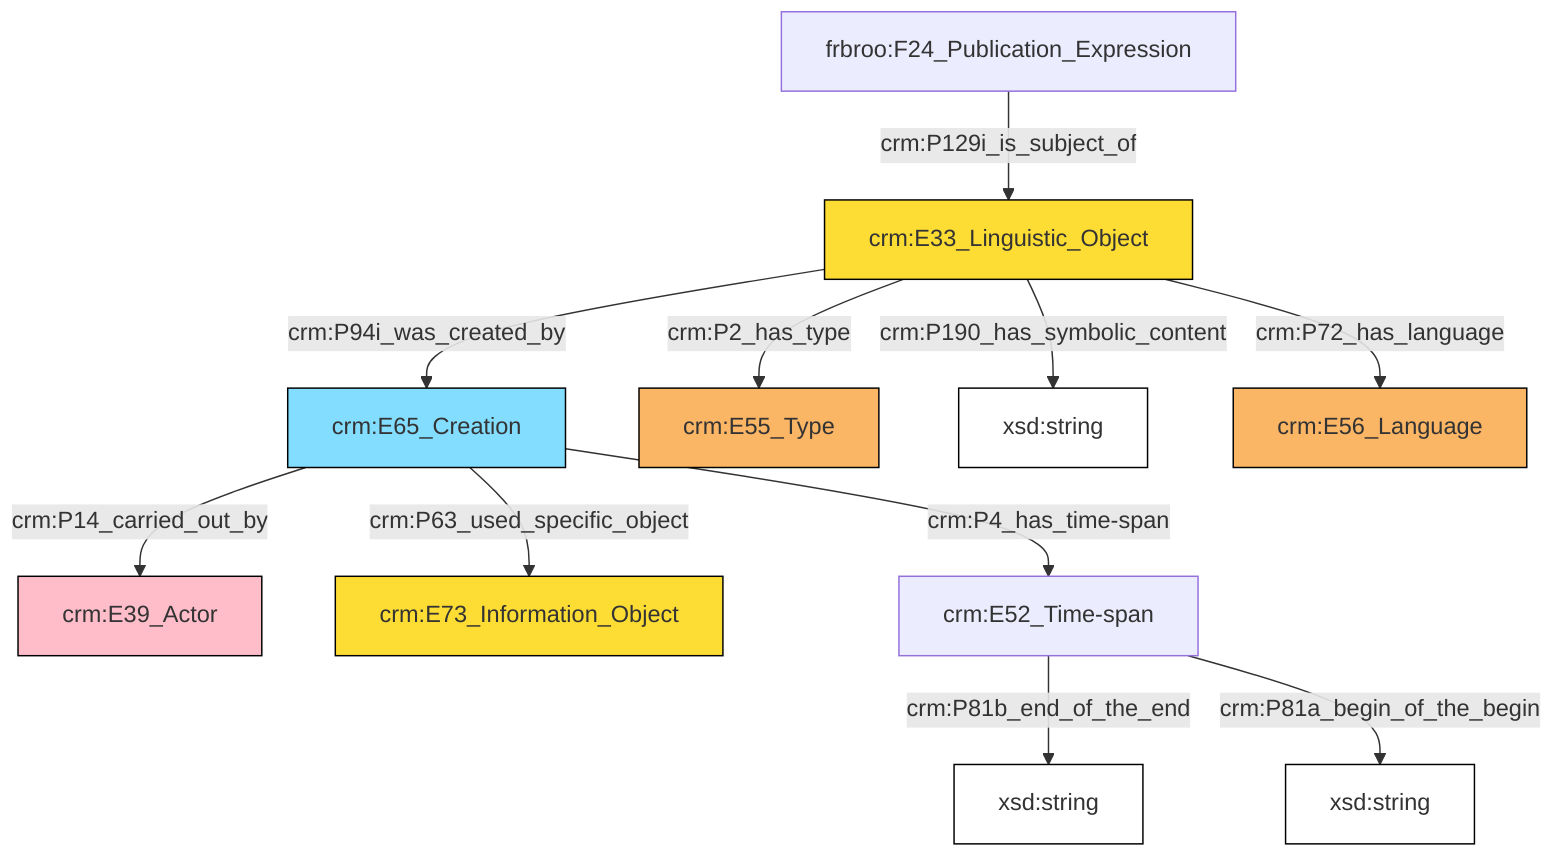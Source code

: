 flowchart TD
classDef Literal fill:#ffffff,stroke:#000000,color:;
classDef Literal_URI fill:#ffffff,stroke:#000000,color:;
classDef crm_E1_CRM_Entity fill:#ffffff,stroke:#000000,color:;
classDef crm_E1_CRM_Entity_URI fill:#ffffff,stroke:#000000,color:;
classDef crm_E2_Temporal_Entity fill:#82ddff,stroke:#000000,color:;
classDef crm_E2_Temporal_Entity_URI fill:#d2effa,stroke:#000000,color:;
classDef crm_E55_Type fill:#fab565,stroke:#000000,color:;
classDef crm_E55_Type_URI fill:#fde7ce,stroke:#000000,color:;
classDef crm_E52_Time-Span fill:#86bcc8,stroke:#000000,color:;
classDef crm_E52_Time-Span_URI fill:#dcebef,stroke:#000000,color:;
classDef crm_E41_Appellation fill:#fef3ba,stroke:#000000,color:;
classDef crm_E41_Appellation_URI fill:#fffae6,stroke:#000000,color:;
classDef crm_E53_Place fill:#94cc7d,stroke:#000000,color:;
classDef crm_E53_Place_URI fill:#e1f1da,stroke:#000000,color:;
classDef crm_E77_Persistent_Item fill:#ffffff,stroke:#000000,color:;
classDef crm_E77_Persistent_Item_URI fill:#ffffff,stroke:#000000,color:;
classDef crm_E28_Conceptual_Object fill:#fddc34,stroke:#000000,color:;
classDef crm_E28_Conceptual_Object_URI fill:#fef6cd,stroke:#000000,color:;
classDef crm_E18_Physical_Thing fill:#c78e66,stroke:#000000,color:;
classDef crm_E18_Physical_Thing_URI fill:#e3c8b5,stroke:#000000,color:;
classDef crm_E39_Actor fill:#ffbdca,stroke:#000000,color:;
classDef crm_E39_Actor_URI fill:#ffe6eb,stroke:#000000,color:;
classDef crm_E54_Dimension fill:#b8b8b8,stroke:#000000,color:;
classDef crm_E54_Dimension_URI fill:#f2f2f2,stroke:#000000,color:;
classDef crm_E92_Spacetime_Volume fill:#cc80ff,stroke:#000000,color:;
classDef crm_E92_Spacetime_Volume_URI fill:#ebccff,stroke:#000000,color:;
classDef crm_E59_Primitive_Value fill:#f0f0f0,stroke:#000000,color:;
classDef crm_E59_Primitive_Value_URI fill:#f2f2f2,stroke:#000000,color:;
classDef crm_PC0_Typed_CRM_Property fill:#ffffff,stroke:#000000,color:;
classDef crm_PC0_Typed_CRM_Property_URI fill:#ffffff,stroke:#000000,color:;
classDef Multi fill:#cccccc,stroke:#000000,color:;
classDef Multi_URI fill:#cccccc,stroke:#000000,color:;
0["crm:E65_Creation"]:::crm_E2_Temporal_Entity -->|crm:P14_carried_out_by| 1["crm:E39_Actor"]:::crm_E39_Actor
0["crm:E65_Creation"]:::crm_E2_Temporal_Entity -->|crm:P63_used_specific_object| 2["crm:E73_Information_Object"]:::crm_E28_Conceptual_Object
4["crm:E33_Linguistic_Object"]:::crm_E28_Conceptual_Object -->|crm:P2_has_type| 5["crm:E55_Type"]:::crm_E55_Type
7["frbroo:F24_Publication_Expression"]:::Default -->|crm:P129i_is_subject_of| 4["crm:E33_Linguistic_Object"]:::crm_E28_Conceptual_Object
4["crm:E33_Linguistic_Object"]:::crm_E28_Conceptual_Object -->|crm:P94i_was_created_by| 0["crm:E65_Creation"]:::crm_E2_Temporal_Entity
4["crm:E33_Linguistic_Object"]:::crm_E28_Conceptual_Object -->|crm:P190_has_symbolic_content| 8["xsd:string"]:::Literal
4["crm:E33_Linguistic_Object"]:::crm_E28_Conceptual_Object -->|crm:P72_has_language| 10["crm:E56_Language"]:::crm_E55_Type
0["crm:E65_Creation"]:::crm_E2_Temporal_Entity -->|crm:P4_has_time-span| 14["crm:E52_Time-span"]:::Default
14["crm:E52_Time-span"]:::Default -->|crm:P81b_end_of_the_end| 17["xsd:string"]:::Literal
14["crm:E52_Time-span"]:::Default -->|crm:P81a_begin_of_the_begin| 18["xsd:string"]:::Literal